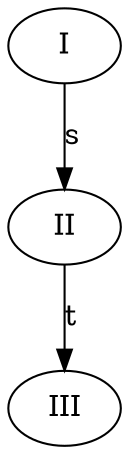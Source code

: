 digraph {
  I [role="start"]
  III [role="end"]

  I   -> II   [label="s"];
  II  -> III  [label="t"];
}
